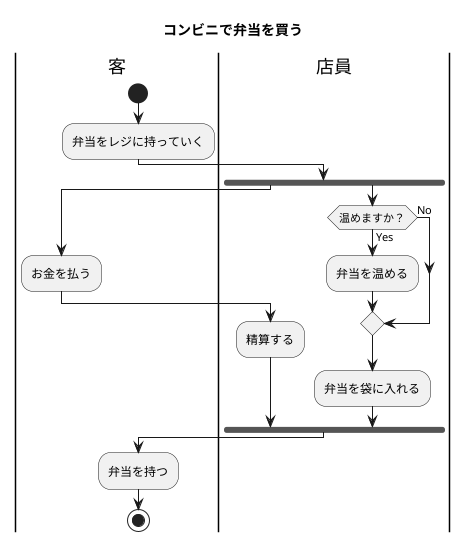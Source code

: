 @startuml パーティション
title コンビニで弁当を買う

|客|
start
:弁当をレジに持っていく;

|店員|
    fork

    |客|
    :お金を払う;

    |店員|
    :精算する;
    fork again

    |店員|
    if (温めますか？) then (Yes)
        :弁当を温める;
    else (No)
    endif

    :弁当を袋に入れる;
    endfork
    
|客|
:弁当を持つ;
stop
@enduml